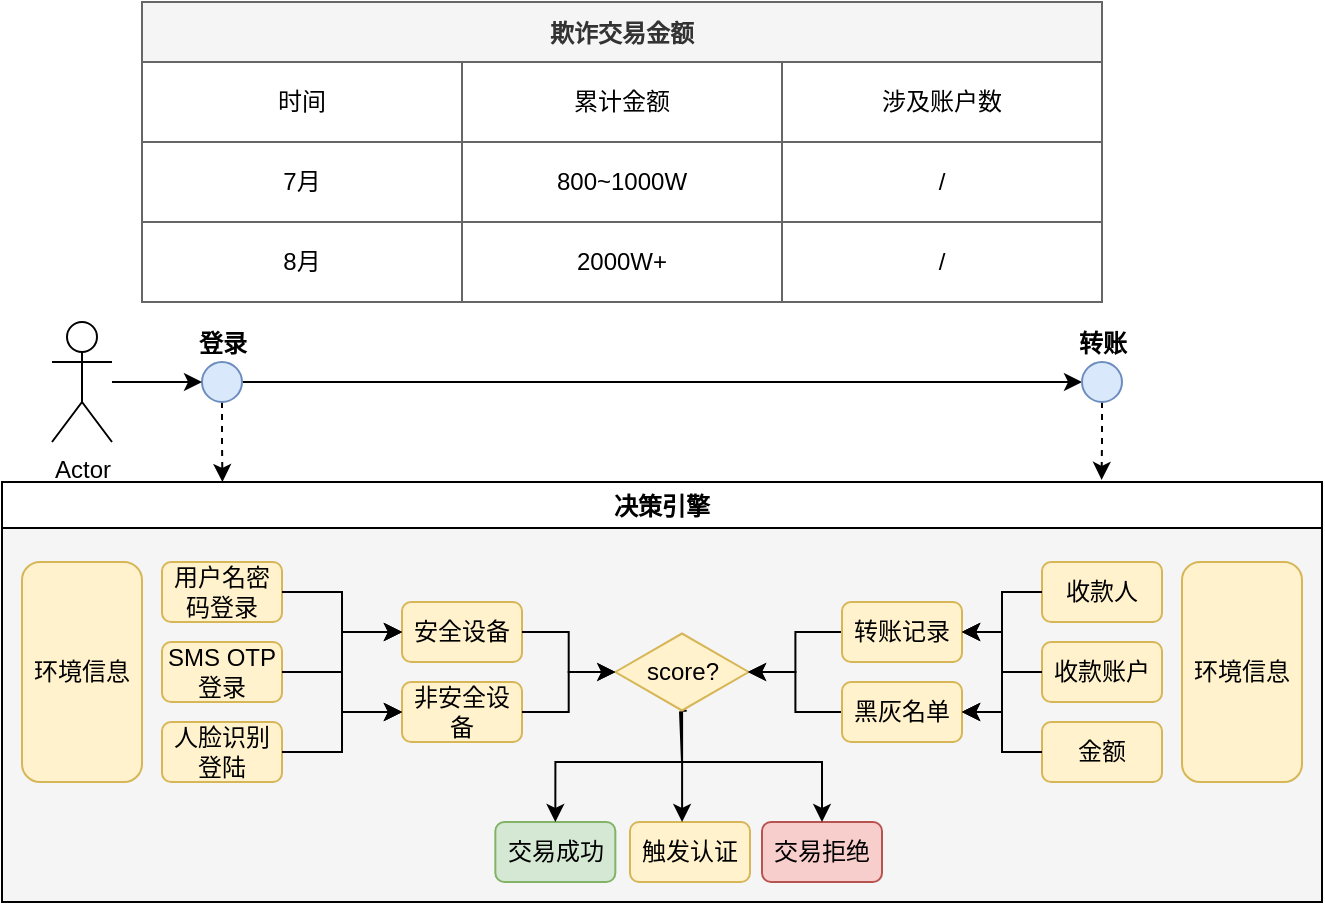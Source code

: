 <mxfile version="20.2.8" type="github">
  <diagram id="EX7gkqpgY4ono2qne7ta" name="第 1 页">
    <mxGraphModel dx="1209" dy="1843" grid="1" gridSize="10" guides="1" tooltips="1" connect="1" arrows="1" fold="1" page="1" pageScale="1" pageWidth="827" pageHeight="1169" math="0" shadow="0">
      <root>
        <mxCell id="0" />
        <mxCell id="1" parent="0" />
        <mxCell id="XOuI5h1wmfDcTH0eS6Nm-5" value="" style="edgeStyle=orthogonalEdgeStyle;rounded=0;orthogonalLoop=1;jettySize=auto;html=1;entryX=0;entryY=0.5;entryDx=0;entryDy=0;" edge="1" parent="1" source="XOuI5h1wmfDcTH0eS6Nm-1" target="XOuI5h1wmfDcTH0eS6Nm-8">
          <mxGeometry relative="1" as="geometry">
            <mxPoint x="290" y="180" as="targetPoint" />
          </mxGeometry>
        </mxCell>
        <mxCell id="XOuI5h1wmfDcTH0eS6Nm-150" style="edgeStyle=orthogonalEdgeStyle;rounded=0;orthogonalLoop=1;jettySize=auto;html=1;entryX=0.167;entryY=0;entryDx=0;entryDy=0;entryPerimeter=0;dashed=1;" edge="1" parent="1" source="XOuI5h1wmfDcTH0eS6Nm-1" target="XOuI5h1wmfDcTH0eS6Nm-148">
          <mxGeometry relative="1" as="geometry" />
        </mxCell>
        <mxCell id="XOuI5h1wmfDcTH0eS6Nm-1" value="&lt;b&gt;登录&lt;/b&gt;" style="ellipse;html=1;aspect=fixed;verticalAlign=bottom;labelPosition=center;verticalLabelPosition=top;align=center;fillColor=#dae8fc;strokeColor=#6c8ebf;" vertex="1" parent="1">
          <mxGeometry x="110" y="150" width="20" height="20" as="geometry" />
        </mxCell>
        <mxCell id="XOuI5h1wmfDcTH0eS6Nm-152" style="edgeStyle=orthogonalEdgeStyle;rounded=0;orthogonalLoop=1;jettySize=auto;html=1;entryX=0.833;entryY=-0.005;entryDx=0;entryDy=0;entryPerimeter=0;dashed=1;" edge="1" parent="1" source="XOuI5h1wmfDcTH0eS6Nm-8" target="XOuI5h1wmfDcTH0eS6Nm-148">
          <mxGeometry relative="1" as="geometry" />
        </mxCell>
        <mxCell id="XOuI5h1wmfDcTH0eS6Nm-8" value="&lt;b&gt;转账&lt;/b&gt;" style="ellipse;html=1;aspect=fixed;verticalAlign=bottom;labelPosition=center;verticalLabelPosition=top;align=center;fillColor=#dae8fc;strokeColor=#6c8ebf;" vertex="1" parent="1">
          <mxGeometry x="550" y="150" width="20" height="20" as="geometry" />
        </mxCell>
        <mxCell id="XOuI5h1wmfDcTH0eS6Nm-88" style="edgeStyle=orthogonalEdgeStyle;rounded=0;orthogonalLoop=1;jettySize=auto;html=1;entryX=0;entryY=0.5;entryDx=0;entryDy=0;" edge="1" parent="1" source="XOuI5h1wmfDcTH0eS6Nm-87" target="XOuI5h1wmfDcTH0eS6Nm-1">
          <mxGeometry relative="1" as="geometry" />
        </mxCell>
        <mxCell id="XOuI5h1wmfDcTH0eS6Nm-87" value="Actor" style="shape=umlActor;verticalLabelPosition=bottom;verticalAlign=top;html=1;outlineConnect=0;" vertex="1" parent="1">
          <mxGeometry x="35" y="130" width="30" height="60" as="geometry" />
        </mxCell>
        <mxCell id="XOuI5h1wmfDcTH0eS6Nm-126" value="欺诈交易金额" style="shape=table;startSize=30;container=1;collapsible=0;childLayout=tableLayout;fontStyle=1;align=center;fillColor=#f5f5f5;fontColor=#333333;strokeColor=#666666;" vertex="1" parent="1">
          <mxGeometry x="80" y="-30" width="480" height="150" as="geometry" />
        </mxCell>
        <mxCell id="XOuI5h1wmfDcTH0eS6Nm-127" value="" style="shape=tableRow;horizontal=0;startSize=0;swimlaneHead=0;swimlaneBody=0;top=0;left=0;bottom=0;right=0;collapsible=0;dropTarget=0;fillColor=none;points=[[0,0.5],[1,0.5]];portConstraint=eastwest;" vertex="1" parent="XOuI5h1wmfDcTH0eS6Nm-126">
          <mxGeometry y="30" width="480" height="40" as="geometry" />
        </mxCell>
        <mxCell id="XOuI5h1wmfDcTH0eS6Nm-128" value="时间" style="shape=partialRectangle;html=1;whiteSpace=wrap;connectable=0;fillColor=none;top=0;left=0;bottom=0;right=0;overflow=hidden;" vertex="1" parent="XOuI5h1wmfDcTH0eS6Nm-127">
          <mxGeometry width="160" height="40" as="geometry">
            <mxRectangle width="160" height="40" as="alternateBounds" />
          </mxGeometry>
        </mxCell>
        <mxCell id="XOuI5h1wmfDcTH0eS6Nm-129" value="累计金额" style="shape=partialRectangle;html=1;whiteSpace=wrap;connectable=0;fillColor=none;top=0;left=0;bottom=0;right=0;overflow=hidden;" vertex="1" parent="XOuI5h1wmfDcTH0eS6Nm-127">
          <mxGeometry x="160" width="160" height="40" as="geometry">
            <mxRectangle width="160" height="40" as="alternateBounds" />
          </mxGeometry>
        </mxCell>
        <mxCell id="XOuI5h1wmfDcTH0eS6Nm-130" value="涉及账户数" style="shape=partialRectangle;html=1;whiteSpace=wrap;connectable=0;fillColor=none;top=0;left=0;bottom=0;right=0;overflow=hidden;" vertex="1" parent="XOuI5h1wmfDcTH0eS6Nm-127">
          <mxGeometry x="320" width="160" height="40" as="geometry">
            <mxRectangle width="160" height="40" as="alternateBounds" />
          </mxGeometry>
        </mxCell>
        <mxCell id="XOuI5h1wmfDcTH0eS6Nm-131" value="" style="shape=tableRow;horizontal=0;startSize=0;swimlaneHead=0;swimlaneBody=0;top=0;left=0;bottom=0;right=0;collapsible=0;dropTarget=0;fillColor=none;points=[[0,0.5],[1,0.5]];portConstraint=eastwest;" vertex="1" parent="XOuI5h1wmfDcTH0eS6Nm-126">
          <mxGeometry y="70" width="480" height="40" as="geometry" />
        </mxCell>
        <mxCell id="XOuI5h1wmfDcTH0eS6Nm-132" value="7月" style="shape=partialRectangle;html=1;whiteSpace=wrap;connectable=0;fillColor=none;top=0;left=0;bottom=0;right=0;overflow=hidden;" vertex="1" parent="XOuI5h1wmfDcTH0eS6Nm-131">
          <mxGeometry width="160" height="40" as="geometry">
            <mxRectangle width="160" height="40" as="alternateBounds" />
          </mxGeometry>
        </mxCell>
        <mxCell id="XOuI5h1wmfDcTH0eS6Nm-133" value="800~1000W" style="shape=partialRectangle;html=1;whiteSpace=wrap;connectable=0;fillColor=none;top=0;left=0;bottom=0;right=0;overflow=hidden;" vertex="1" parent="XOuI5h1wmfDcTH0eS6Nm-131">
          <mxGeometry x="160" width="160" height="40" as="geometry">
            <mxRectangle width="160" height="40" as="alternateBounds" />
          </mxGeometry>
        </mxCell>
        <mxCell id="XOuI5h1wmfDcTH0eS6Nm-134" value="/" style="shape=partialRectangle;html=1;whiteSpace=wrap;connectable=0;fillColor=none;top=0;left=0;bottom=0;right=0;overflow=hidden;" vertex="1" parent="XOuI5h1wmfDcTH0eS6Nm-131">
          <mxGeometry x="320" width="160" height="40" as="geometry">
            <mxRectangle width="160" height="40" as="alternateBounds" />
          </mxGeometry>
        </mxCell>
        <mxCell id="XOuI5h1wmfDcTH0eS6Nm-135" value="" style="shape=tableRow;horizontal=0;startSize=0;swimlaneHead=0;swimlaneBody=0;top=0;left=0;bottom=0;right=0;collapsible=0;dropTarget=0;fillColor=none;points=[[0,0.5],[1,0.5]];portConstraint=eastwest;" vertex="1" parent="XOuI5h1wmfDcTH0eS6Nm-126">
          <mxGeometry y="110" width="480" height="40" as="geometry" />
        </mxCell>
        <mxCell id="XOuI5h1wmfDcTH0eS6Nm-136" value="8月" style="shape=partialRectangle;html=1;whiteSpace=wrap;connectable=0;fillColor=none;top=0;left=0;bottom=0;right=0;overflow=hidden;" vertex="1" parent="XOuI5h1wmfDcTH0eS6Nm-135">
          <mxGeometry width="160" height="40" as="geometry">
            <mxRectangle width="160" height="40" as="alternateBounds" />
          </mxGeometry>
        </mxCell>
        <mxCell id="XOuI5h1wmfDcTH0eS6Nm-137" value="2000W+" style="shape=partialRectangle;html=1;whiteSpace=wrap;connectable=0;fillColor=none;top=0;left=0;bottom=0;right=0;overflow=hidden;" vertex="1" parent="XOuI5h1wmfDcTH0eS6Nm-135">
          <mxGeometry x="160" width="160" height="40" as="geometry">
            <mxRectangle width="160" height="40" as="alternateBounds" />
          </mxGeometry>
        </mxCell>
        <mxCell id="XOuI5h1wmfDcTH0eS6Nm-138" value="/" style="shape=partialRectangle;html=1;whiteSpace=wrap;connectable=0;fillColor=none;top=0;left=0;bottom=0;right=0;overflow=hidden;" vertex="1" parent="XOuI5h1wmfDcTH0eS6Nm-135">
          <mxGeometry x="320" width="160" height="40" as="geometry">
            <mxRectangle width="160" height="40" as="alternateBounds" />
          </mxGeometry>
        </mxCell>
        <mxCell id="XOuI5h1wmfDcTH0eS6Nm-149" value="" style="group;fillColor=#f5f5f5;fontColor=#333333;strokeColor=#666666;" vertex="1" connectable="0" parent="1">
          <mxGeometry x="10" y="210" width="660" height="210" as="geometry" />
        </mxCell>
        <mxCell id="XOuI5h1wmfDcTH0eS6Nm-147" value="" style="group" vertex="1" connectable="0" parent="XOuI5h1wmfDcTH0eS6Nm-149">
          <mxGeometry x="10" y="40" width="640" height="160" as="geometry" />
        </mxCell>
        <mxCell id="XOuI5h1wmfDcTH0eS6Nm-28" value="安全设备&lt;br&gt;" style="rounded=1;whiteSpace=wrap;html=1;fillColor=#fff2cc;strokeColor=#d6b656;" vertex="1" parent="XOuI5h1wmfDcTH0eS6Nm-147">
          <mxGeometry x="190" y="20" width="60" height="30" as="geometry" />
        </mxCell>
        <mxCell id="XOuI5h1wmfDcTH0eS6Nm-62" style="edgeStyle=orthogonalEdgeStyle;rounded=0;orthogonalLoop=1;jettySize=auto;html=1;entryX=0;entryY=0.5;entryDx=0;entryDy=0;" edge="1" parent="XOuI5h1wmfDcTH0eS6Nm-147" source="XOuI5h1wmfDcTH0eS6Nm-29" target="XOuI5h1wmfDcTH0eS6Nm-28">
          <mxGeometry relative="1" as="geometry" />
        </mxCell>
        <mxCell id="XOuI5h1wmfDcTH0eS6Nm-29" value="SMS OTP登录" style="rounded=1;whiteSpace=wrap;html=1;fillColor=#fff2cc;strokeColor=#d6b656;" vertex="1" parent="XOuI5h1wmfDcTH0eS6Nm-147">
          <mxGeometry x="70" y="40" width="60" height="30" as="geometry" />
        </mxCell>
        <mxCell id="XOuI5h1wmfDcTH0eS6Nm-63" style="edgeStyle=orthogonalEdgeStyle;rounded=0;orthogonalLoop=1;jettySize=auto;html=1;entryX=0;entryY=0.5;entryDx=0;entryDy=0;" edge="1" parent="XOuI5h1wmfDcTH0eS6Nm-147" source="XOuI5h1wmfDcTH0eS6Nm-37" target="XOuI5h1wmfDcTH0eS6Nm-28">
          <mxGeometry relative="1" as="geometry">
            <Array as="points">
              <mxPoint x="160" y="95" />
              <mxPoint x="160" y="35" />
            </Array>
          </mxGeometry>
        </mxCell>
        <mxCell id="XOuI5h1wmfDcTH0eS6Nm-37" value="人脸识别登陆" style="rounded=1;whiteSpace=wrap;html=1;fillColor=#fff2cc;strokeColor=#d6b656;" vertex="1" parent="XOuI5h1wmfDcTH0eS6Nm-147">
          <mxGeometry x="70" y="80" width="60" height="30" as="geometry" />
        </mxCell>
        <mxCell id="XOuI5h1wmfDcTH0eS6Nm-61" style="edgeStyle=orthogonalEdgeStyle;rounded=0;orthogonalLoop=1;jettySize=auto;html=1;entryX=0;entryY=0.5;entryDx=0;entryDy=0;" edge="1" parent="XOuI5h1wmfDcTH0eS6Nm-147" source="XOuI5h1wmfDcTH0eS6Nm-48" target="XOuI5h1wmfDcTH0eS6Nm-28">
          <mxGeometry relative="1" as="geometry" />
        </mxCell>
        <mxCell id="XOuI5h1wmfDcTH0eS6Nm-48" value="用户名密码登录" style="rounded=1;whiteSpace=wrap;html=1;fillColor=#fff2cc;strokeColor=#d6b656;" vertex="1" parent="XOuI5h1wmfDcTH0eS6Nm-147">
          <mxGeometry x="70" width="60" height="30" as="geometry" />
        </mxCell>
        <mxCell id="XOuI5h1wmfDcTH0eS6Nm-49" value="非安全设备" style="rounded=1;whiteSpace=wrap;html=1;fillColor=#fff2cc;strokeColor=#d6b656;" vertex="1" parent="XOuI5h1wmfDcTH0eS6Nm-147">
          <mxGeometry x="190" y="60" width="60" height="30" as="geometry" />
        </mxCell>
        <mxCell id="XOuI5h1wmfDcTH0eS6Nm-65" style="edgeStyle=orthogonalEdgeStyle;rounded=0;orthogonalLoop=1;jettySize=auto;html=1;" edge="1" parent="XOuI5h1wmfDcTH0eS6Nm-147" source="XOuI5h1wmfDcTH0eS6Nm-29" target="XOuI5h1wmfDcTH0eS6Nm-49">
          <mxGeometry relative="1" as="geometry" />
        </mxCell>
        <mxCell id="XOuI5h1wmfDcTH0eS6Nm-66" style="edgeStyle=orthogonalEdgeStyle;rounded=0;orthogonalLoop=1;jettySize=auto;html=1;entryX=0;entryY=0.5;entryDx=0;entryDy=0;" edge="1" parent="XOuI5h1wmfDcTH0eS6Nm-147" source="XOuI5h1wmfDcTH0eS6Nm-37" target="XOuI5h1wmfDcTH0eS6Nm-49">
          <mxGeometry relative="1" as="geometry" />
        </mxCell>
        <mxCell id="XOuI5h1wmfDcTH0eS6Nm-64" style="edgeStyle=orthogonalEdgeStyle;rounded=0;orthogonalLoop=1;jettySize=auto;html=1;entryX=0;entryY=0.5;entryDx=0;entryDy=0;" edge="1" parent="XOuI5h1wmfDcTH0eS6Nm-147" source="XOuI5h1wmfDcTH0eS6Nm-48" target="XOuI5h1wmfDcTH0eS6Nm-49">
          <mxGeometry relative="1" as="geometry" />
        </mxCell>
        <mxCell id="XOuI5h1wmfDcTH0eS6Nm-71" value="交易拒绝" style="rounded=1;whiteSpace=wrap;html=1;fillColor=#f8cecc;strokeColor=#b85450;" vertex="1" parent="XOuI5h1wmfDcTH0eS6Nm-147">
          <mxGeometry x="370" y="130" width="60" height="30" as="geometry" />
        </mxCell>
        <mxCell id="XOuI5h1wmfDcTH0eS6Nm-73" value="触发认证" style="rounded=1;whiteSpace=wrap;html=1;fillColor=#fff2cc;strokeColor=#d6b656;" vertex="1" parent="XOuI5h1wmfDcTH0eS6Nm-147">
          <mxGeometry x="304" y="130" width="60" height="30" as="geometry" />
        </mxCell>
        <mxCell id="XOuI5h1wmfDcTH0eS6Nm-75" value="交易成功" style="rounded=1;whiteSpace=wrap;html=1;fillColor=#d5e8d4;strokeColor=#82b366;" vertex="1" parent="XOuI5h1wmfDcTH0eS6Nm-147">
          <mxGeometry x="236.67" y="130" width="60" height="30" as="geometry" />
        </mxCell>
        <mxCell id="XOuI5h1wmfDcTH0eS6Nm-82" style="edgeStyle=orthogonalEdgeStyle;rounded=0;orthogonalLoop=1;jettySize=auto;html=1;entryX=0.5;entryY=0;entryDx=0;entryDy=0;exitX=0.535;exitY=0.983;exitDx=0;exitDy=0;exitPerimeter=0;" edge="1" parent="XOuI5h1wmfDcTH0eS6Nm-147" source="XOuI5h1wmfDcTH0eS6Nm-78" target="XOuI5h1wmfDcTH0eS6Nm-75">
          <mxGeometry relative="1" as="geometry">
            <Array as="points">
              <mxPoint x="330" y="74" />
              <mxPoint x="330" y="100" />
              <mxPoint x="267" y="100" />
            </Array>
          </mxGeometry>
        </mxCell>
        <mxCell id="XOuI5h1wmfDcTH0eS6Nm-83" style="edgeStyle=orthogonalEdgeStyle;rounded=0;orthogonalLoop=1;jettySize=auto;html=1;" edge="1" parent="XOuI5h1wmfDcTH0eS6Nm-147" source="XOuI5h1wmfDcTH0eS6Nm-78" target="XOuI5h1wmfDcTH0eS6Nm-73">
          <mxGeometry relative="1" as="geometry">
            <Array as="points">
              <mxPoint x="330" y="110" />
              <mxPoint x="330" y="110" />
            </Array>
          </mxGeometry>
        </mxCell>
        <mxCell id="XOuI5h1wmfDcTH0eS6Nm-84" style="edgeStyle=orthogonalEdgeStyle;rounded=0;orthogonalLoop=1;jettySize=auto;html=1;exitX=0.485;exitY=0.992;exitDx=0;exitDy=0;exitPerimeter=0;" edge="1" parent="XOuI5h1wmfDcTH0eS6Nm-147" source="XOuI5h1wmfDcTH0eS6Nm-78" target="XOuI5h1wmfDcTH0eS6Nm-71">
          <mxGeometry relative="1" as="geometry">
            <Array as="points">
              <mxPoint x="330" y="100" />
              <mxPoint x="400" y="100" />
            </Array>
          </mxGeometry>
        </mxCell>
        <mxCell id="XOuI5h1wmfDcTH0eS6Nm-78" value="score?" style="html=1;whiteSpace=wrap;aspect=fixed;shape=isoRectangle;fillColor=#fff2cc;strokeColor=#d6b656;" vertex="1" parent="XOuI5h1wmfDcTH0eS6Nm-147">
          <mxGeometry x="296.67" y="35" width="66.66" height="40" as="geometry" />
        </mxCell>
        <mxCell id="XOuI5h1wmfDcTH0eS6Nm-145" style="edgeStyle=orthogonalEdgeStyle;rounded=0;orthogonalLoop=1;jettySize=auto;html=1;" edge="1" parent="XOuI5h1wmfDcTH0eS6Nm-147" source="XOuI5h1wmfDcTH0eS6Nm-28" target="XOuI5h1wmfDcTH0eS6Nm-78">
          <mxGeometry relative="1" as="geometry" />
        </mxCell>
        <mxCell id="XOuI5h1wmfDcTH0eS6Nm-146" style="edgeStyle=orthogonalEdgeStyle;rounded=0;orthogonalLoop=1;jettySize=auto;html=1;" edge="1" parent="XOuI5h1wmfDcTH0eS6Nm-147" source="XOuI5h1wmfDcTH0eS6Nm-49" target="XOuI5h1wmfDcTH0eS6Nm-78">
          <mxGeometry relative="1" as="geometry" />
        </mxCell>
        <mxCell id="XOuI5h1wmfDcTH0eS6Nm-85" value="环境信息" style="rounded=1;whiteSpace=wrap;html=1;fillColor=#fff2cc;strokeColor=#d6b656;" vertex="1" parent="XOuI5h1wmfDcTH0eS6Nm-147">
          <mxGeometry width="60" height="110" as="geometry" />
        </mxCell>
        <mxCell id="XOuI5h1wmfDcTH0eS6Nm-89" value="环境信息" style="rounded=1;whiteSpace=wrap;html=1;fillColor=#fff2cc;strokeColor=#d6b656;" vertex="1" parent="XOuI5h1wmfDcTH0eS6Nm-147">
          <mxGeometry x="580" width="60" height="110" as="geometry" />
        </mxCell>
        <mxCell id="XOuI5h1wmfDcTH0eS6Nm-90" value="收款人" style="rounded=1;whiteSpace=wrap;html=1;fillColor=#fff2cc;strokeColor=#d6b656;" vertex="1" parent="XOuI5h1wmfDcTH0eS6Nm-147">
          <mxGeometry x="510" width="60" height="30" as="geometry" />
        </mxCell>
        <mxCell id="XOuI5h1wmfDcTH0eS6Nm-93" value="收款账户" style="rounded=1;whiteSpace=wrap;html=1;fillColor=#fff2cc;strokeColor=#d6b656;" vertex="1" parent="XOuI5h1wmfDcTH0eS6Nm-147">
          <mxGeometry x="510" y="40" width="60" height="30" as="geometry" />
        </mxCell>
        <mxCell id="XOuI5h1wmfDcTH0eS6Nm-94" value="金额" style="rounded=1;whiteSpace=wrap;html=1;fillColor=#fff2cc;strokeColor=#d6b656;" vertex="1" parent="XOuI5h1wmfDcTH0eS6Nm-147">
          <mxGeometry x="510" y="80" width="60" height="30" as="geometry" />
        </mxCell>
        <mxCell id="XOuI5h1wmfDcTH0eS6Nm-118" style="edgeStyle=orthogonalEdgeStyle;rounded=0;orthogonalLoop=1;jettySize=auto;html=1;entryX=0.995;entryY=0.5;entryDx=0;entryDy=0;entryPerimeter=0;" edge="1" parent="XOuI5h1wmfDcTH0eS6Nm-147" source="XOuI5h1wmfDcTH0eS6Nm-98" target="XOuI5h1wmfDcTH0eS6Nm-78">
          <mxGeometry relative="1" as="geometry" />
        </mxCell>
        <mxCell id="XOuI5h1wmfDcTH0eS6Nm-98" value="转账记录" style="rounded=1;whiteSpace=wrap;html=1;fillColor=#fff2cc;strokeColor=#d6b656;" vertex="1" parent="XOuI5h1wmfDcTH0eS6Nm-147">
          <mxGeometry x="410" y="20" width="60" height="30" as="geometry" />
        </mxCell>
        <mxCell id="XOuI5h1wmfDcTH0eS6Nm-120" style="edgeStyle=orthogonalEdgeStyle;rounded=0;orthogonalLoop=1;jettySize=auto;html=1;entryX=1;entryY=0.5;entryDx=0;entryDy=0;" edge="1" parent="XOuI5h1wmfDcTH0eS6Nm-147" source="XOuI5h1wmfDcTH0eS6Nm-90" target="XOuI5h1wmfDcTH0eS6Nm-98">
          <mxGeometry relative="1" as="geometry" />
        </mxCell>
        <mxCell id="XOuI5h1wmfDcTH0eS6Nm-121" style="edgeStyle=orthogonalEdgeStyle;rounded=0;orthogonalLoop=1;jettySize=auto;html=1;entryX=1;entryY=0.5;entryDx=0;entryDy=0;" edge="1" parent="XOuI5h1wmfDcTH0eS6Nm-147" source="XOuI5h1wmfDcTH0eS6Nm-93" target="XOuI5h1wmfDcTH0eS6Nm-98">
          <mxGeometry relative="1" as="geometry" />
        </mxCell>
        <mxCell id="XOuI5h1wmfDcTH0eS6Nm-122" style="edgeStyle=orthogonalEdgeStyle;rounded=0;orthogonalLoop=1;jettySize=auto;html=1;entryX=1;entryY=0.5;entryDx=0;entryDy=0;" edge="1" parent="XOuI5h1wmfDcTH0eS6Nm-147" source="XOuI5h1wmfDcTH0eS6Nm-94" target="XOuI5h1wmfDcTH0eS6Nm-98">
          <mxGeometry relative="1" as="geometry" />
        </mxCell>
        <mxCell id="XOuI5h1wmfDcTH0eS6Nm-119" style="edgeStyle=orthogonalEdgeStyle;rounded=0;orthogonalLoop=1;jettySize=auto;html=1;entryX=0.995;entryY=0.5;entryDx=0;entryDy=0;entryPerimeter=0;" edge="1" parent="XOuI5h1wmfDcTH0eS6Nm-147" source="XOuI5h1wmfDcTH0eS6Nm-99" target="XOuI5h1wmfDcTH0eS6Nm-78">
          <mxGeometry relative="1" as="geometry" />
        </mxCell>
        <mxCell id="XOuI5h1wmfDcTH0eS6Nm-99" value="黑灰名单" style="rounded=1;whiteSpace=wrap;html=1;fillColor=#fff2cc;strokeColor=#d6b656;" vertex="1" parent="XOuI5h1wmfDcTH0eS6Nm-147">
          <mxGeometry x="410" y="60" width="60" height="30" as="geometry" />
        </mxCell>
        <mxCell id="XOuI5h1wmfDcTH0eS6Nm-123" style="edgeStyle=orthogonalEdgeStyle;rounded=0;orthogonalLoop=1;jettySize=auto;html=1;entryX=1;entryY=0.5;entryDx=0;entryDy=0;" edge="1" parent="XOuI5h1wmfDcTH0eS6Nm-147" source="XOuI5h1wmfDcTH0eS6Nm-90" target="XOuI5h1wmfDcTH0eS6Nm-99">
          <mxGeometry relative="1" as="geometry" />
        </mxCell>
        <mxCell id="XOuI5h1wmfDcTH0eS6Nm-124" style="edgeStyle=orthogonalEdgeStyle;rounded=0;orthogonalLoop=1;jettySize=auto;html=1;entryX=1;entryY=0.5;entryDx=0;entryDy=0;" edge="1" parent="XOuI5h1wmfDcTH0eS6Nm-147" source="XOuI5h1wmfDcTH0eS6Nm-93" target="XOuI5h1wmfDcTH0eS6Nm-99">
          <mxGeometry relative="1" as="geometry" />
        </mxCell>
        <mxCell id="XOuI5h1wmfDcTH0eS6Nm-125" style="edgeStyle=orthogonalEdgeStyle;rounded=0;orthogonalLoop=1;jettySize=auto;html=1;entryX=1;entryY=0.5;entryDx=0;entryDy=0;" edge="1" parent="XOuI5h1wmfDcTH0eS6Nm-147" source="XOuI5h1wmfDcTH0eS6Nm-94" target="XOuI5h1wmfDcTH0eS6Nm-99">
          <mxGeometry relative="1" as="geometry" />
        </mxCell>
        <mxCell id="XOuI5h1wmfDcTH0eS6Nm-148" value="决策引擎" style="swimlane;" vertex="1" parent="XOuI5h1wmfDcTH0eS6Nm-149">
          <mxGeometry width="660" height="210" as="geometry">
            <mxRectangle x="10" y="220" width="90" height="30" as="alternateBounds" />
          </mxGeometry>
        </mxCell>
      </root>
    </mxGraphModel>
  </diagram>
</mxfile>
